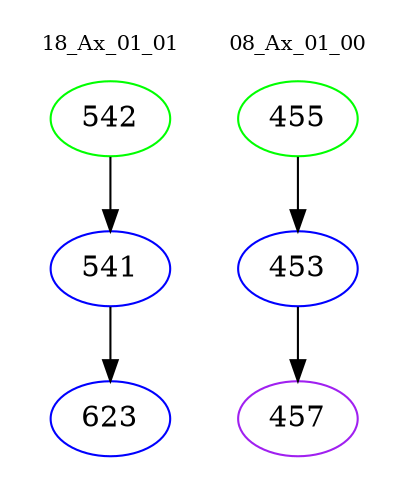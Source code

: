 digraph{
subgraph cluster_0 {
color = white
label = "18_Ax_01_01";
fontsize=10;
T0_542 [label="542", color="green"]
T0_542 -> T0_541 [color="black"]
T0_541 [label="541", color="blue"]
T0_541 -> T0_623 [color="black"]
T0_623 [label="623", color="blue"]
}
subgraph cluster_1 {
color = white
label = "08_Ax_01_00";
fontsize=10;
T1_455 [label="455", color="green"]
T1_455 -> T1_453 [color="black"]
T1_453 [label="453", color="blue"]
T1_453 -> T1_457 [color="black"]
T1_457 [label="457", color="purple"]
}
}

